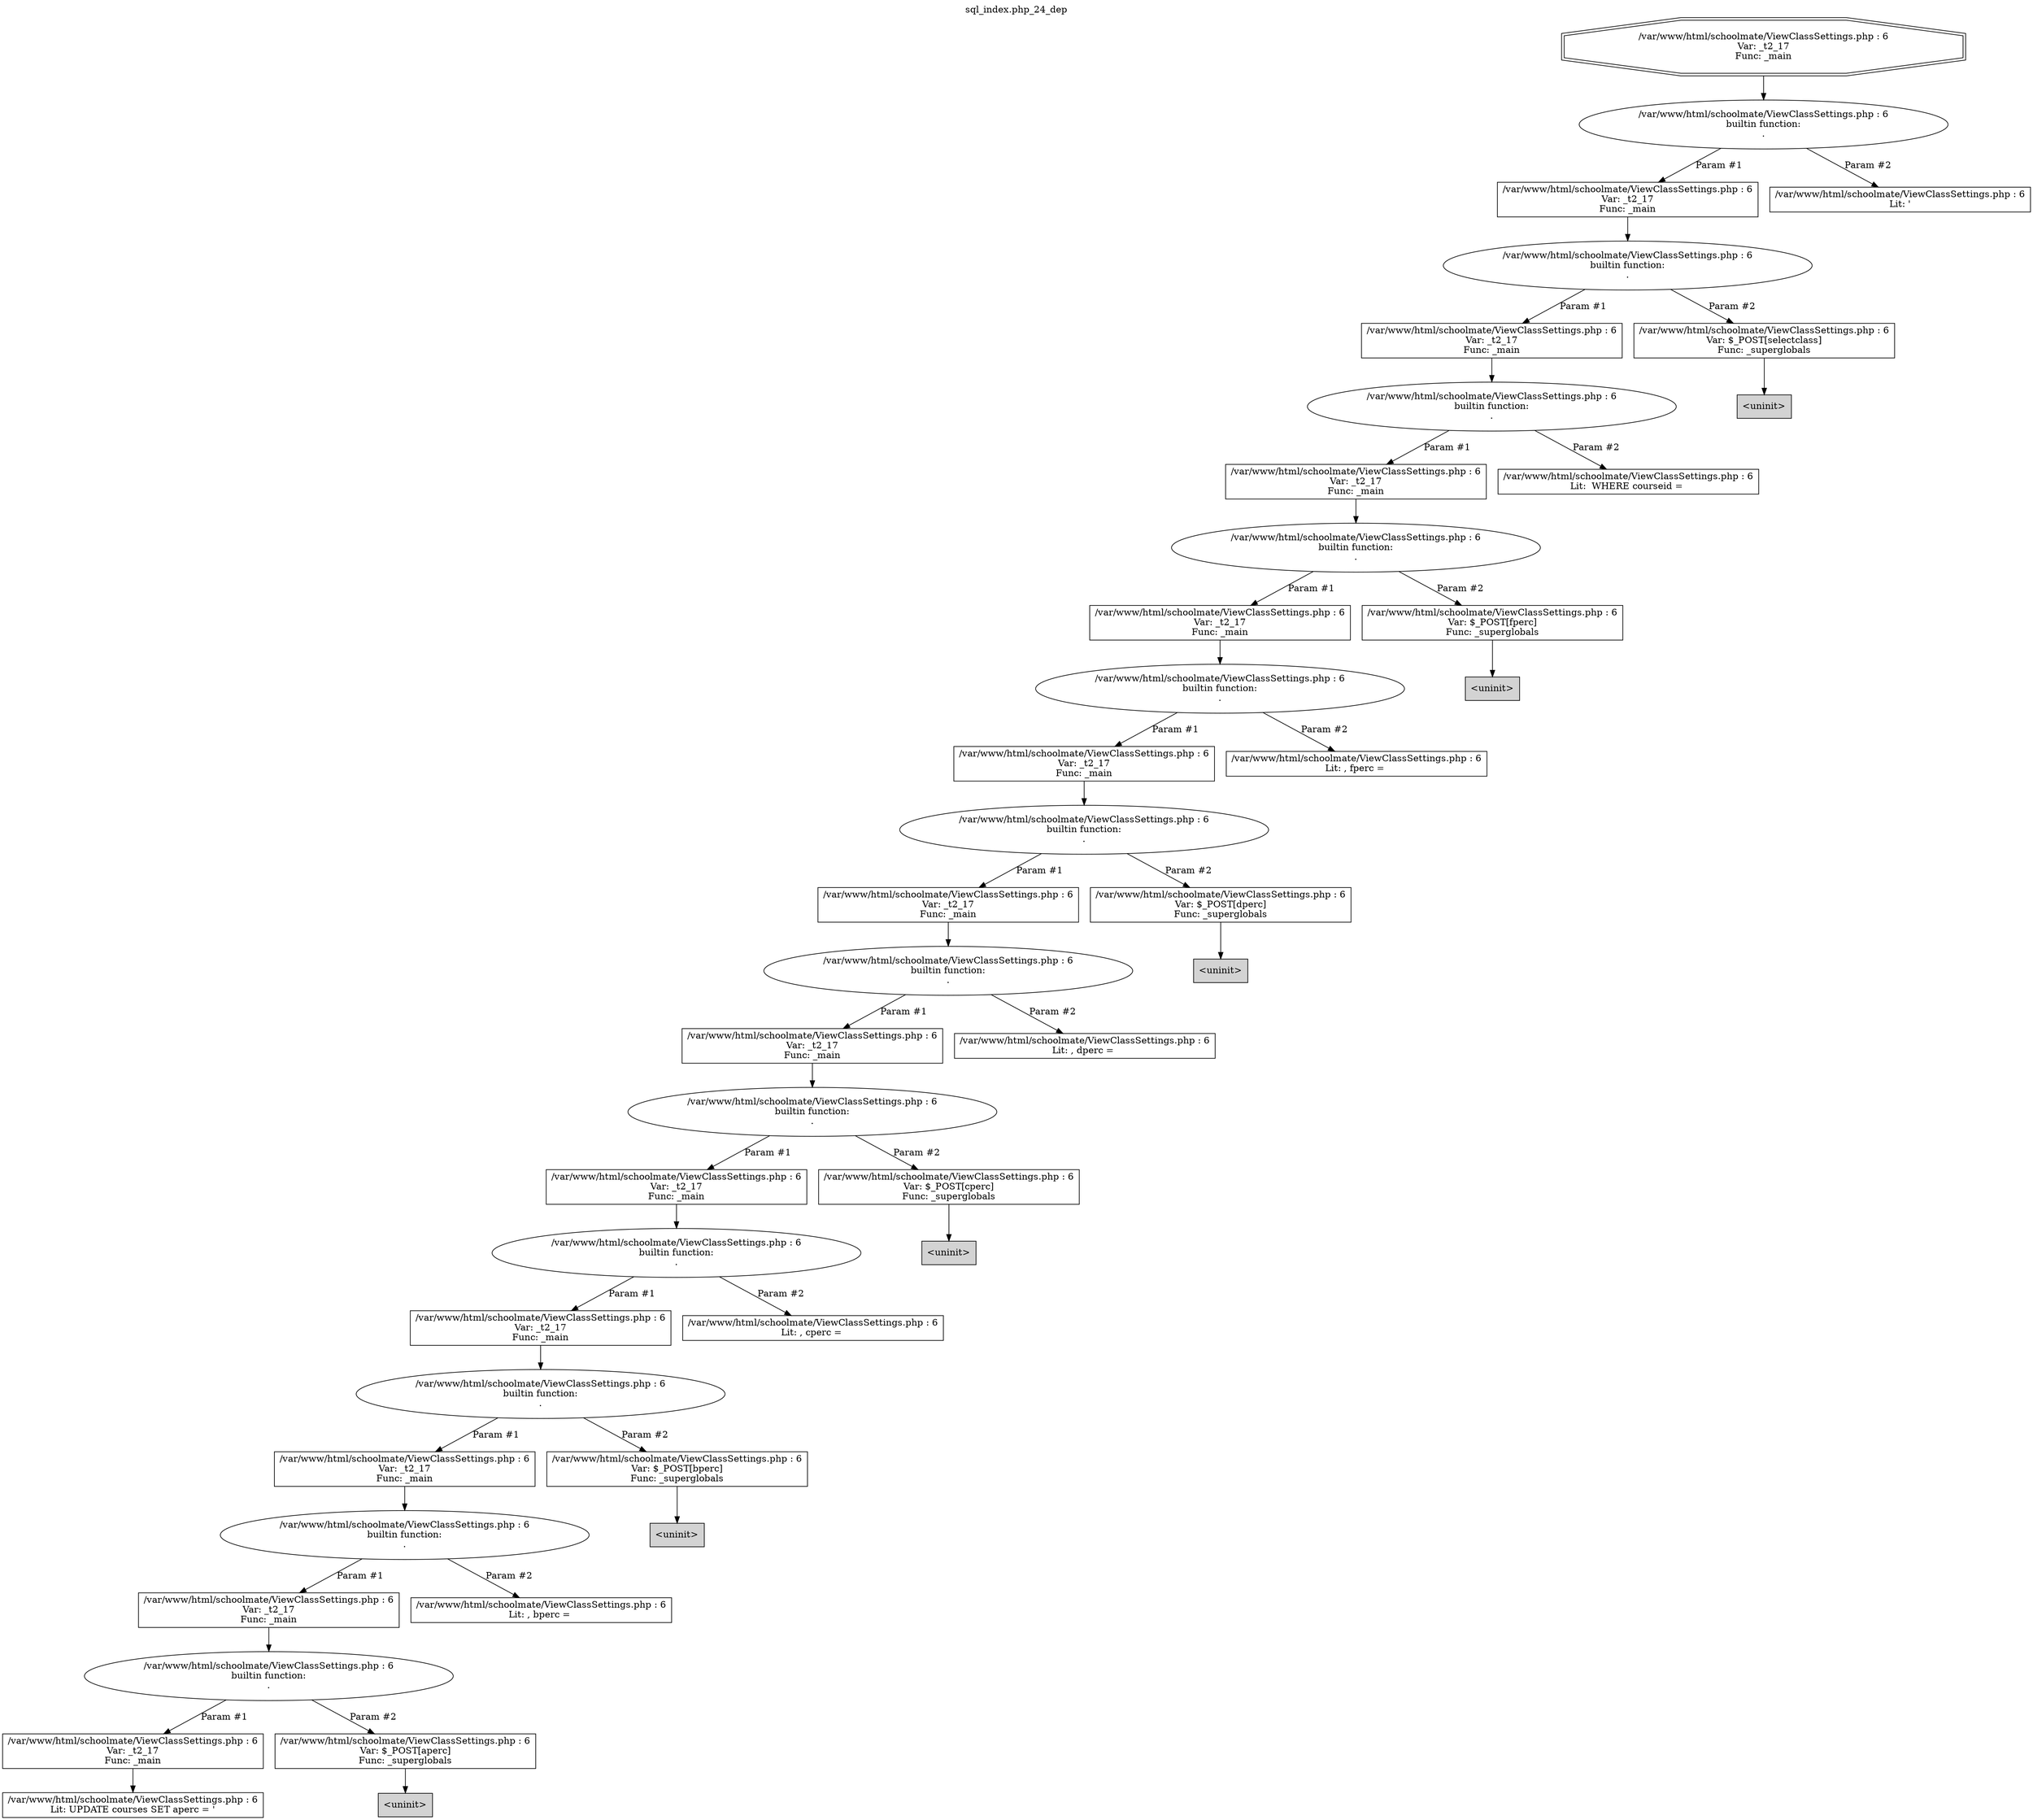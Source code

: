 digraph cfg {
  label="sql_index.php_24_dep";
  labelloc=t;
  n1 [shape=doubleoctagon, label="/var/www/html/schoolmate/ViewClassSettings.php : 6\nVar: _t2_17\nFunc: _main\n"];
  n2 [shape=ellipse, label="/var/www/html/schoolmate/ViewClassSettings.php : 6\nbuiltin function:\n.\n"];
  n3 [shape=box, label="/var/www/html/schoolmate/ViewClassSettings.php : 6\nVar: _t2_17\nFunc: _main\n"];
  n4 [shape=ellipse, label="/var/www/html/schoolmate/ViewClassSettings.php : 6\nbuiltin function:\n.\n"];
  n5 [shape=box, label="/var/www/html/schoolmate/ViewClassSettings.php : 6\nVar: _t2_17\nFunc: _main\n"];
  n6 [shape=ellipse, label="/var/www/html/schoolmate/ViewClassSettings.php : 6\nbuiltin function:\n.\n"];
  n7 [shape=box, label="/var/www/html/schoolmate/ViewClassSettings.php : 6\nVar: _t2_17\nFunc: _main\n"];
  n8 [shape=ellipse, label="/var/www/html/schoolmate/ViewClassSettings.php : 6\nbuiltin function:\n.\n"];
  n9 [shape=box, label="/var/www/html/schoolmate/ViewClassSettings.php : 6\nVar: _t2_17\nFunc: _main\n"];
  n10 [shape=ellipse, label="/var/www/html/schoolmate/ViewClassSettings.php : 6\nbuiltin function:\n.\n"];
  n11 [shape=box, label="/var/www/html/schoolmate/ViewClassSettings.php : 6\nVar: _t2_17\nFunc: _main\n"];
  n12 [shape=ellipse, label="/var/www/html/schoolmate/ViewClassSettings.php : 6\nbuiltin function:\n.\n"];
  n13 [shape=box, label="/var/www/html/schoolmate/ViewClassSettings.php : 6\nVar: _t2_17\nFunc: _main\n"];
  n14 [shape=ellipse, label="/var/www/html/schoolmate/ViewClassSettings.php : 6\nbuiltin function:\n.\n"];
  n15 [shape=box, label="/var/www/html/schoolmate/ViewClassSettings.php : 6\nVar: _t2_17\nFunc: _main\n"];
  n16 [shape=ellipse, label="/var/www/html/schoolmate/ViewClassSettings.php : 6\nbuiltin function:\n.\n"];
  n17 [shape=box, label="/var/www/html/schoolmate/ViewClassSettings.php : 6\nVar: _t2_17\nFunc: _main\n"];
  n18 [shape=ellipse, label="/var/www/html/schoolmate/ViewClassSettings.php : 6\nbuiltin function:\n.\n"];
  n19 [shape=box, label="/var/www/html/schoolmate/ViewClassSettings.php : 6\nVar: _t2_17\nFunc: _main\n"];
  n20 [shape=ellipse, label="/var/www/html/schoolmate/ViewClassSettings.php : 6\nbuiltin function:\n.\n"];
  n21 [shape=box, label="/var/www/html/schoolmate/ViewClassSettings.php : 6\nVar: _t2_17\nFunc: _main\n"];
  n22 [shape=ellipse, label="/var/www/html/schoolmate/ViewClassSettings.php : 6\nbuiltin function:\n.\n"];
  n23 [shape=box, label="/var/www/html/schoolmate/ViewClassSettings.php : 6\nVar: _t2_17\nFunc: _main\n"];
  n24 [shape=ellipse, label="/var/www/html/schoolmate/ViewClassSettings.php : 6\nbuiltin function:\n.\n"];
  n25 [shape=box, label="/var/www/html/schoolmate/ViewClassSettings.php : 6\nVar: _t2_17\nFunc: _main\n"];
  n26 [shape=box, label="/var/www/html/schoolmate/ViewClassSettings.php : 6\nLit: UPDATE courses SET aperc = '\n"];
  n27 [shape=box, label="/var/www/html/schoolmate/ViewClassSettings.php : 6\nVar: $_POST[aperc]\nFunc: _superglobals\n"];
  n28 [shape=box, label="<uninit>",style=filled];
  n29 [shape=box, label="/var/www/html/schoolmate/ViewClassSettings.php : 6\nLit: , bperc = \n"];
  n30 [shape=box, label="/var/www/html/schoolmate/ViewClassSettings.php : 6\nVar: $_POST[bperc]\nFunc: _superglobals\n"];
  n31 [shape=box, label="<uninit>",style=filled];
  n32 [shape=box, label="/var/www/html/schoolmate/ViewClassSettings.php : 6\nLit: , cperc = \n"];
  n33 [shape=box, label="/var/www/html/schoolmate/ViewClassSettings.php : 6\nVar: $_POST[cperc]\nFunc: _superglobals\n"];
  n34 [shape=box, label="<uninit>",style=filled];
  n35 [shape=box, label="/var/www/html/schoolmate/ViewClassSettings.php : 6\nLit: , dperc = \n"];
  n36 [shape=box, label="/var/www/html/schoolmate/ViewClassSettings.php : 6\nVar: $_POST[dperc]\nFunc: _superglobals\n"];
  n37 [shape=box, label="<uninit>",style=filled];
  n38 [shape=box, label="/var/www/html/schoolmate/ViewClassSettings.php : 6\nLit: , fperc = \n"];
  n39 [shape=box, label="/var/www/html/schoolmate/ViewClassSettings.php : 6\nVar: $_POST[fperc]\nFunc: _superglobals\n"];
  n40 [shape=box, label="<uninit>",style=filled];
  n41 [shape=box, label="/var/www/html/schoolmate/ViewClassSettings.php : 6\nLit:  WHERE courseid = \n"];
  n42 [shape=box, label="/var/www/html/schoolmate/ViewClassSettings.php : 6\nVar: $_POST[selectclass]\nFunc: _superglobals\n"];
  n43 [shape=box, label="<uninit>",style=filled];
  n44 [shape=box, label="/var/www/html/schoolmate/ViewClassSettings.php : 6\nLit: '\n"];
  n1 -> n2;
  n3 -> n4;
  n5 -> n6;
  n7 -> n8;
  n9 -> n10;
  n11 -> n12;
  n13 -> n14;
  n15 -> n16;
  n17 -> n18;
  n19 -> n20;
  n21 -> n22;
  n23 -> n24;
  n25 -> n26;
  n24 -> n25[label="Param #1"];
  n24 -> n27[label="Param #2"];
  n27 -> n28;
  n22 -> n23[label="Param #1"];
  n22 -> n29[label="Param #2"];
  n20 -> n21[label="Param #1"];
  n20 -> n30[label="Param #2"];
  n30 -> n31;
  n18 -> n19[label="Param #1"];
  n18 -> n32[label="Param #2"];
  n16 -> n17[label="Param #1"];
  n16 -> n33[label="Param #2"];
  n33 -> n34;
  n14 -> n15[label="Param #1"];
  n14 -> n35[label="Param #2"];
  n12 -> n13[label="Param #1"];
  n12 -> n36[label="Param #2"];
  n36 -> n37;
  n10 -> n11[label="Param #1"];
  n10 -> n38[label="Param #2"];
  n8 -> n9[label="Param #1"];
  n8 -> n39[label="Param #2"];
  n39 -> n40;
  n6 -> n7[label="Param #1"];
  n6 -> n41[label="Param #2"];
  n4 -> n5[label="Param #1"];
  n4 -> n42[label="Param #2"];
  n42 -> n43;
  n2 -> n3[label="Param #1"];
  n2 -> n44[label="Param #2"];
}
